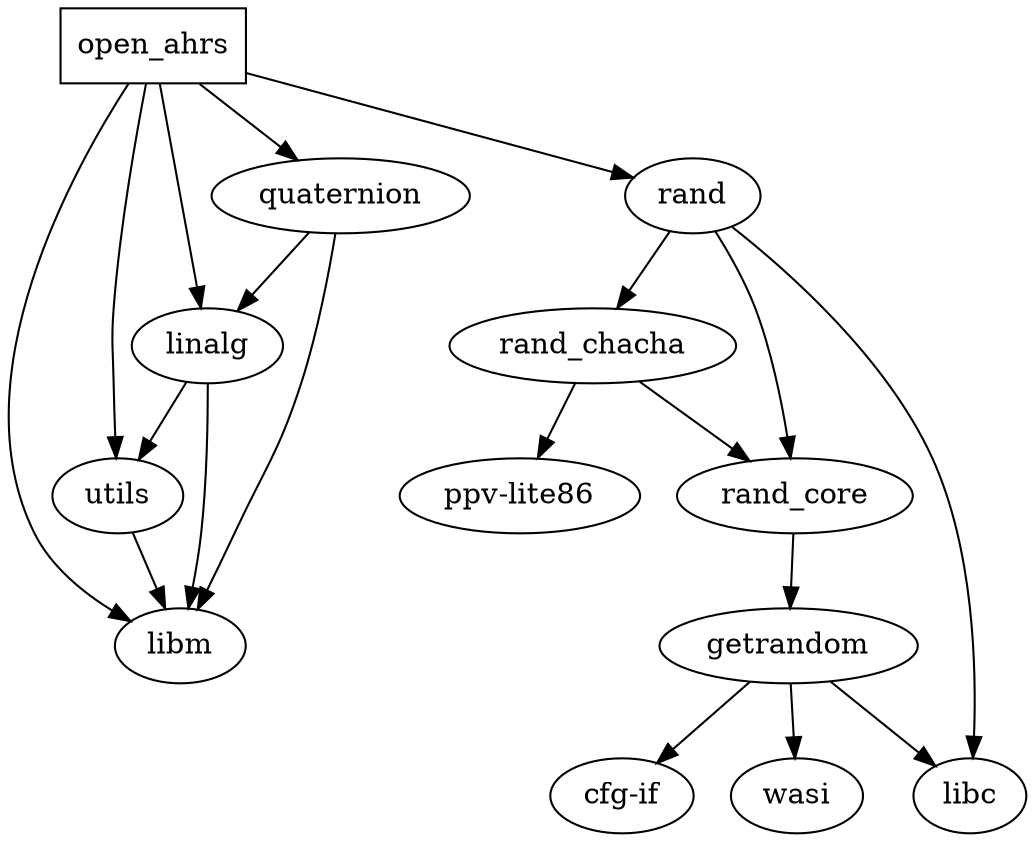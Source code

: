 digraph dependencies {
	n0 [label="cfg-if"];
	n1 [label="getrandom"];
	n2 [label="libc"];
	n3 [label="wasi"];
	n4 [label="libm"];
	n5 [label="linalg"];
	n6 [label="utils"];
	n7 [label="open_ahrs", shape=box];
	n8 [label="quaternion"];
	n9 [label="rand"];
	n10 [label="ppv-lite86"];
	n11 [label="rand_chacha"];
	n12 [label="rand_core"];

	n7 -> n4;
	n7 -> n5;
	n7 -> n8;
	n7 -> n9;
	n7 -> n6;
	n8 -> n4;
	n8 -> n5;
	n5 -> n4;
	n5 -> n6;
	n6 -> n4;
	n9 -> n2;
	n9 -> n11;
	n9 -> n12;
	n11 -> n10;
	n11 -> n12;
	n12 -> n1;
	n1 -> n0;
	n1 -> n2;
	n1 -> n3;
}
